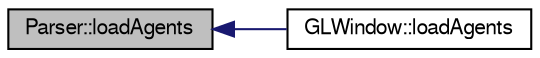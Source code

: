 digraph "Parser::loadAgents"
{
  edge [fontname="FreeSans",fontsize="10",labelfontname="FreeSans",labelfontsize="10"];
  node [fontname="FreeSans",fontsize="10",shape=record];
  rankdir="LR";
  Node1 [label="Parser::loadAgents",height=0.2,width=0.4,color="black", fillcolor="grey75", style="filled" fontcolor="black"];
  Node1 -> Node2 [dir="back",color="midnightblue",fontsize="10",style="solid",fontname="FreeSans"];
  Node2 [label="GLWindow::loadAgents",height=0.2,width=0.4,color="black", fillcolor="white", style="filled",URL="$class_g_l_window.html#a83764b841c6a004d9e5d2ea319fcc5fd"];
}
